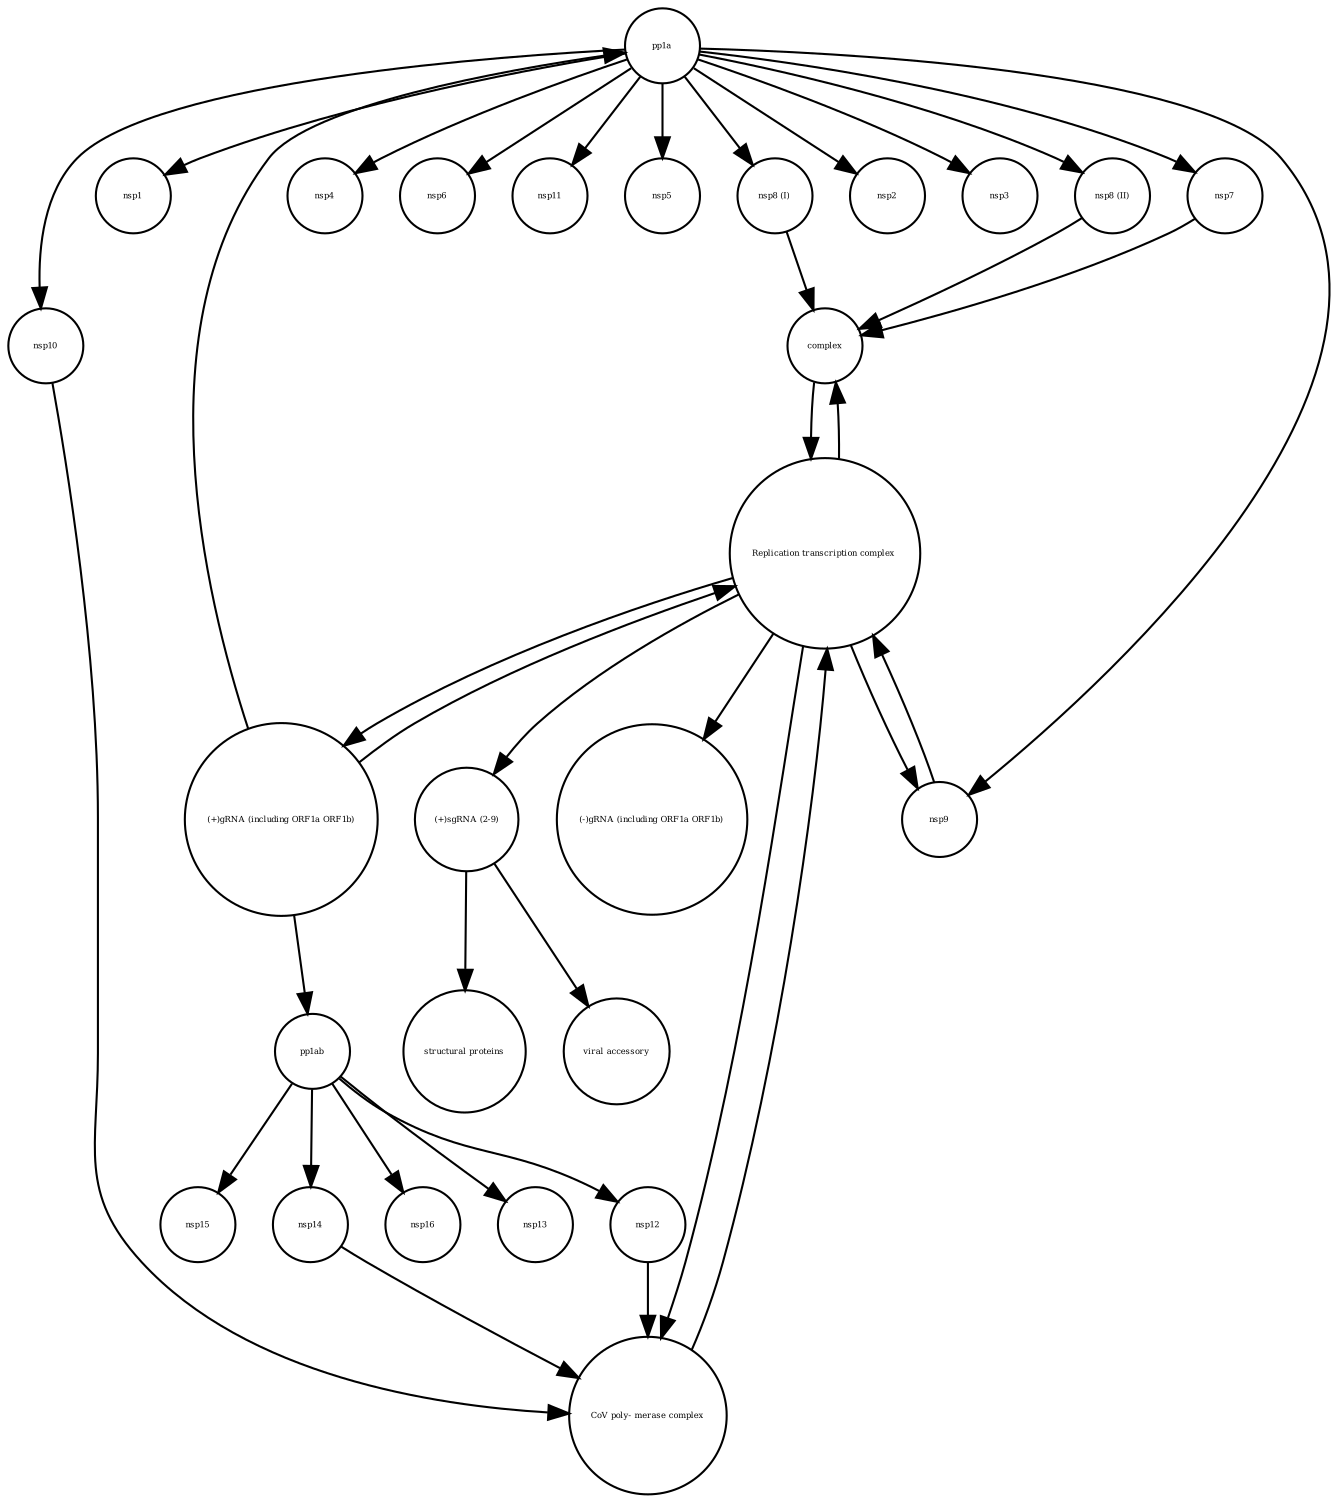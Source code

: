 strict digraph  {
nsp1 [annotation="", bipartite=0, cls=macromolecule, fontsize=4, label=nsp1, shape=circle];
nsp7 [annotation="", bipartite=0, cls=macromolecule, fontsize=4, label=nsp7, shape=circle];
"Replication transcription complex " [annotation="", bipartite=0, cls=complex, fontsize=4, label="Replication transcription complex ", shape=circle];
nsp4 [annotation="", bipartite=0, cls=macromolecule, fontsize=4, label=nsp4, shape=circle];
nsp6 [annotation="", bipartite=0, cls=macromolecule, fontsize=4, label=nsp6, shape=circle];
nsp16 [annotation="", bipartite=0, cls=macromolecule, fontsize=4, label=nsp16, shape=circle];
nsp13 [annotation="", bipartite=0, cls=macromolecule, fontsize=4, label=nsp13, shape=circle];
nsp11 [annotation="", bipartite=0, cls=macromolecule, fontsize=4, label=nsp11, shape=circle];
nsp5 [annotation="", bipartite=0, cls=macromolecule, fontsize=4, label=nsp5, shape=circle];
"viral accessory" [annotation="", bipartite=0, cls=macromolecule, fontsize=4, label="viral accessory", shape=circle];
"(+)gRNA (including ORF1a ORF1b)" [annotation="", bipartite=0, cls="nucleic acid feature", fontsize=4, label="(+)gRNA (including ORF1a ORF1b)", shape=circle];
pp1ab [annotation="", bipartite=0, cls=macromolecule, fontsize=4, label=pp1ab, shape=circle];
pp1a [annotation="", bipartite=0, cls=macromolecule, fontsize=4, label=pp1a, shape=circle];
"nsp8 (I)" [annotation="", bipartite=0, cls=macromolecule, fontsize=4, label="nsp8 (I)", shape=circle];
nsp14 [annotation="", bipartite=0, cls=macromolecule, fontsize=4, label=nsp14, shape=circle];
"(+)sgRNA (2-9)" [annotation="", bipartite=0, cls="nucleic acid feature", fontsize=4, label="(+)sgRNA (2-9)", shape=circle];
"(-)gRNA (including ORF1a ORF1b)" [annotation="", bipartite=0, cls="nucleic acid feature", fontsize=4, label="(-)gRNA (including ORF1a ORF1b)", shape=circle];
nsp2 [annotation="", bipartite=0, cls=macromolecule, fontsize=4, label=nsp2, shape=circle];
nsp15 [annotation="", bipartite=0, cls=macromolecule, fontsize=4, label=nsp15, shape=circle];
nsp3 [annotation="", bipartite=0, cls=macromolecule, fontsize=4, label=nsp3, shape=circle];
"nsp8 (II)" [annotation="", bipartite=0, cls=macromolecule, fontsize=4, label="nsp8 (II)", shape=circle];
nsp10 [annotation="", bipartite=0, cls=macromolecule, fontsize=4, label=nsp10, shape=circle];
nsp9 [annotation="", bipartite=0, cls=macromolecule, fontsize=4, label=nsp9, shape=circle];
"structural proteins" [annotation="", bipartite=0, cls=macromolecule, fontsize=4, label="structural proteins", shape=circle];
complex [annotation="", bipartite=0, cls=complex, fontsize=4, label=complex, shape=circle];
nsp12 [annotation="", bipartite=0, cls=macromolecule, fontsize=4, label=nsp12, shape=circle];
"CoV poly- merase complex" [annotation="", bipartite=0, cls=complex, fontsize=4, label="CoV poly- merase complex", shape=circle];
nsp7 -> complex  [annotation="", interaction_type=production];
"Replication transcription complex " -> "(+)gRNA (including ORF1a ORF1b)"  [annotation="", interaction_type=production];
"Replication transcription complex " -> "(-)gRNA (including ORF1a ORF1b)"  [annotation="", interaction_type=production];
"Replication transcription complex " -> nsp9  [annotation="", interaction_type=production];
"Replication transcription complex " -> complex  [annotation="", interaction_type=production];
"Replication transcription complex " -> "CoV poly- merase complex"  [annotation="", interaction_type=production];
"Replication transcription complex " -> "(+)sgRNA (2-9)"  [annotation="", interaction_type="necessary stimulation"];
"(+)gRNA (including ORF1a ORF1b)" -> "Replication transcription complex "  [annotation="", interaction_type=production];
"(+)gRNA (including ORF1a ORF1b)" -> pp1a  [annotation="", interaction_type="necessary stimulation"];
"(+)gRNA (including ORF1a ORF1b)" -> pp1ab  [annotation="", interaction_type="necessary stimulation"];
pp1ab -> nsp16  [annotation="", interaction_type=production];
pp1ab -> nsp13  [annotation="", interaction_type=production];
pp1ab -> nsp14  [annotation="", interaction_type=production];
pp1ab -> nsp12  [annotation="", interaction_type=production];
pp1ab -> nsp15  [annotation="", interaction_type=production];
pp1a -> nsp3  [annotation="", interaction_type=production];
pp1a -> "nsp8 (II)"  [annotation="", interaction_type=production];
pp1a -> "nsp8 (I)"  [annotation="", interaction_type=production];
pp1a -> nsp1  [annotation="", interaction_type=production];
pp1a -> nsp10  [annotation="", interaction_type=production];
pp1a -> nsp11  [annotation="", interaction_type=production];
pp1a -> nsp7  [annotation="", interaction_type=production];
pp1a -> nsp5  [annotation="", interaction_type=production];
pp1a -> nsp4  [annotation="", interaction_type=production];
pp1a -> nsp9  [annotation="", interaction_type=production];
pp1a -> nsp2  [annotation="", interaction_type=production];
pp1a -> nsp6  [annotation="", interaction_type=production];
"nsp8 (I)" -> complex  [annotation="", interaction_type=production];
nsp14 -> "CoV poly- merase complex"  [annotation="", interaction_type=production];
"(+)sgRNA (2-9)" -> "structural proteins"  [annotation="", interaction_type="necessary stimulation"];
"(+)sgRNA (2-9)" -> "viral accessory"  [annotation="", interaction_type="necessary stimulation"];
"nsp8 (II)" -> complex  [annotation="", interaction_type=production];
nsp10 -> "CoV poly- merase complex"  [annotation="", interaction_type=production];
nsp9 -> "Replication transcription complex "  [annotation="", interaction_type=production];
complex -> "Replication transcription complex "  [annotation="", interaction_type=production];
nsp12 -> "CoV poly- merase complex"  [annotation="", interaction_type=production];
"CoV poly- merase complex" -> "Replication transcription complex "  [annotation="", interaction_type=production];
}
